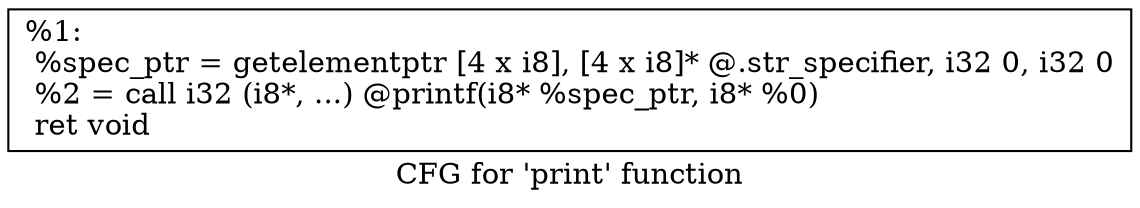digraph "CFG for 'print' function" {
	label="CFG for 'print' function";

	Node0x12b1500 [shape=record,label="{%1:\l  %spec_ptr = getelementptr [4 x i8], [4 x i8]* @.str_specifier, i32 0, i32 0\l  %2 = call i32 (i8*, ...) @printf(i8* %spec_ptr, i8* %0)\l  ret void\l}"];
}
